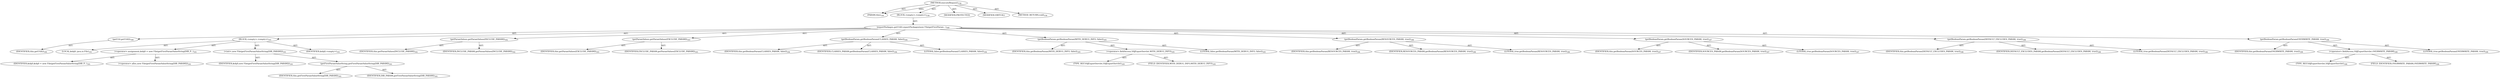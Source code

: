 digraph "executeRequest" {  
"111669149696" [label = <(METHOD,executeRequest)<SUB>159</SUB>> ]
"115964116992" [label = <(PARAM,this)<SUB>159</SUB>> ]
"25769803776" [label = <(BLOCK,&lt;empty&gt;,&lt;empty&gt;)<SUB>159</SUB>> ]
"30064771072" [label = <(exportPackages,getUtil().exportPackages(new File(getFirstParam...)<SUB>160</SUB>> ]
"30064771073" [label = <(getUtil,getUtil())<SUB>160</SUB>> ]
"68719476745" [label = <(IDENTIFIER,this,getUtil())<SUB>160</SUB>> ]
"25769803777" [label = <(BLOCK,&lt;empty&gt;,&lt;empty&gt;)<SUB>161</SUB>> ]
"94489280512" [label = <(LOCAL,$obj0: java.io.File)<SUB>161</SUB>> ]
"30064771074" [label = <(&lt;operator&gt;.assignment,$obj0 = new File(getFirstParamValueString(DIR_P...)<SUB>161</SUB>> ]
"68719476746" [label = <(IDENTIFIER,$obj0,$obj0 = new File(getFirstParamValueString(DIR_P...)<SUB>161</SUB>> ]
"30064771075" [label = <(&lt;operator&gt;.alloc,new File(getFirstParamValueString(DIR_PARAM)))<SUB>161</SUB>> ]
"30064771076" [label = <(&lt;init&gt;,new File(getFirstParamValueString(DIR_PARAM)))<SUB>161</SUB>> ]
"68719476747" [label = <(IDENTIFIER,$obj0,new File(getFirstParamValueString(DIR_PARAM)))<SUB>161</SUB>> ]
"30064771077" [label = <(getFirstParamValueString,getFirstParamValueString(DIR_PARAM))<SUB>161</SUB>> ]
"68719476736" [label = <(IDENTIFIER,this,getFirstParamValueString(DIR_PARAM))<SUB>161</SUB>> ]
"68719476748" [label = <(IDENTIFIER,DIR_PARAM,getFirstParamValueString(DIR_PARAM))<SUB>161</SUB>> ]
"68719476749" [label = <(IDENTIFIER,$obj0,&lt;empty&gt;)<SUB>161</SUB>> ]
"30064771078" [label = <(getParamValues,getParamValues(INCLUDE_PARAM))<SUB>162</SUB>> ]
"68719476737" [label = <(IDENTIFIER,this,getParamValues(INCLUDE_PARAM))<SUB>162</SUB>> ]
"68719476750" [label = <(IDENTIFIER,INCLUDE_PARAM,getParamValues(INCLUDE_PARAM))<SUB>162</SUB>> ]
"30064771079" [label = <(getParamValues,getParamValues(EXCLUDE_PARAM))<SUB>163</SUB>> ]
"68719476738" [label = <(IDENTIFIER,this,getParamValues(EXCLUDE_PARAM))<SUB>163</SUB>> ]
"68719476751" [label = <(IDENTIFIER,EXCLUDE_PARAM,getParamValues(EXCLUDE_PARAM))<SUB>163</SUB>> ]
"30064771080" [label = <(getBooleanParam,getBooleanParam(CLASSES_PARAM, false))<SUB>164</SUB>> ]
"68719476739" [label = <(IDENTIFIER,this,getBooleanParam(CLASSES_PARAM, false))<SUB>164</SUB>> ]
"68719476752" [label = <(IDENTIFIER,CLASSES_PARAM,getBooleanParam(CLASSES_PARAM, false))<SUB>164</SUB>> ]
"90194313216" [label = <(LITERAL,false,getBooleanParam(CLASSES_PARAM, false))<SUB>164</SUB>> ]
"30064771081" [label = <(getBooleanParam,getBooleanParam(WITH_DEBUG_INFO, false))<SUB>165</SUB>> ]
"68719476740" [label = <(IDENTIFIER,this,getBooleanParam(WITH_DEBUG_INFO, false))<SUB>165</SUB>> ]
"30064771082" [label = <(&lt;operator&gt;.fieldAccess,VAJExportServlet.WITH_DEBUG_INFO)<SUB>165</SUB>> ]
"180388626432" [label = <(TYPE_REF,VAJExportServlet,VAJExportServlet)<SUB>165</SUB>> ]
"55834574848" [label = <(FIELD_IDENTIFIER,WITH_DEBUG_INFO,WITH_DEBUG_INFO)<SUB>165</SUB>> ]
"90194313217" [label = <(LITERAL,false,getBooleanParam(WITH_DEBUG_INFO, false))<SUB>165</SUB>> ]
"30064771083" [label = <(getBooleanParam,getBooleanParam(RESOURCES_PARAM, true))<SUB>166</SUB>> ]
"68719476741" [label = <(IDENTIFIER,this,getBooleanParam(RESOURCES_PARAM, true))<SUB>166</SUB>> ]
"68719476753" [label = <(IDENTIFIER,RESOURCES_PARAM,getBooleanParam(RESOURCES_PARAM, true))<SUB>166</SUB>> ]
"90194313218" [label = <(LITERAL,true,getBooleanParam(RESOURCES_PARAM, true))<SUB>166</SUB>> ]
"30064771084" [label = <(getBooleanParam,getBooleanParam(SOURCES_PARAM, true))<SUB>167</SUB>> ]
"68719476742" [label = <(IDENTIFIER,this,getBooleanParam(SOURCES_PARAM, true))<SUB>167</SUB>> ]
"68719476754" [label = <(IDENTIFIER,SOURCES_PARAM,getBooleanParam(SOURCES_PARAM, true))<SUB>167</SUB>> ]
"90194313219" [label = <(LITERAL,true,getBooleanParam(SOURCES_PARAM, true))<SUB>167</SUB>> ]
"30064771085" [label = <(getBooleanParam,getBooleanParam(DEFAULT_EXCLUDES_PARAM, true))<SUB>168</SUB>> ]
"68719476743" [label = <(IDENTIFIER,this,getBooleanParam(DEFAULT_EXCLUDES_PARAM, true))<SUB>168</SUB>> ]
"68719476755" [label = <(IDENTIFIER,DEFAULT_EXCLUDES_PARAM,getBooleanParam(DEFAULT_EXCLUDES_PARAM, true))<SUB>168</SUB>> ]
"90194313220" [label = <(LITERAL,true,getBooleanParam(DEFAULT_EXCLUDES_PARAM, true))<SUB>168</SUB>> ]
"30064771086" [label = <(getBooleanParam,getBooleanParam(OVERWRITE_PARAM, true))<SUB>169</SUB>> ]
"68719476744" [label = <(IDENTIFIER,this,getBooleanParam(OVERWRITE_PARAM, true))<SUB>169</SUB>> ]
"30064771087" [label = <(&lt;operator&gt;.fieldAccess,VAJExportServlet.OVERWRITE_PARAM)<SUB>169</SUB>> ]
"180388626433" [label = <(TYPE_REF,VAJExportServlet,VAJExportServlet)<SUB>169</SUB>> ]
"55834574849" [label = <(FIELD_IDENTIFIER,OVERWRITE_PARAM,OVERWRITE_PARAM)<SUB>169</SUB>> ]
"90194313221" [label = <(LITERAL,true,getBooleanParam(OVERWRITE_PARAM, true))<SUB>169</SUB>> ]
"133143986180" [label = <(MODIFIER,PROTECTED)> ]
"133143986181" [label = <(MODIFIER,VIRTUAL)> ]
"128849018880" [label = <(METHOD_RETURN,void)<SUB>159</SUB>> ]
  "111669149696" -> "115964116992"  [ label = "AST: "] 
  "111669149696" -> "25769803776"  [ label = "AST: "] 
  "111669149696" -> "133143986180"  [ label = "AST: "] 
  "111669149696" -> "133143986181"  [ label = "AST: "] 
  "111669149696" -> "128849018880"  [ label = "AST: "] 
  "25769803776" -> "30064771072"  [ label = "AST: "] 
  "30064771072" -> "30064771073"  [ label = "AST: "] 
  "30064771072" -> "25769803777"  [ label = "AST: "] 
  "30064771072" -> "30064771078"  [ label = "AST: "] 
  "30064771072" -> "30064771079"  [ label = "AST: "] 
  "30064771072" -> "30064771080"  [ label = "AST: "] 
  "30064771072" -> "30064771081"  [ label = "AST: "] 
  "30064771072" -> "30064771083"  [ label = "AST: "] 
  "30064771072" -> "30064771084"  [ label = "AST: "] 
  "30064771072" -> "30064771085"  [ label = "AST: "] 
  "30064771072" -> "30064771086"  [ label = "AST: "] 
  "30064771073" -> "68719476745"  [ label = "AST: "] 
  "25769803777" -> "94489280512"  [ label = "AST: "] 
  "25769803777" -> "30064771074"  [ label = "AST: "] 
  "25769803777" -> "30064771076"  [ label = "AST: "] 
  "25769803777" -> "68719476749"  [ label = "AST: "] 
  "30064771074" -> "68719476746"  [ label = "AST: "] 
  "30064771074" -> "30064771075"  [ label = "AST: "] 
  "30064771076" -> "68719476747"  [ label = "AST: "] 
  "30064771076" -> "30064771077"  [ label = "AST: "] 
  "30064771077" -> "68719476736"  [ label = "AST: "] 
  "30064771077" -> "68719476748"  [ label = "AST: "] 
  "30064771078" -> "68719476737"  [ label = "AST: "] 
  "30064771078" -> "68719476750"  [ label = "AST: "] 
  "30064771079" -> "68719476738"  [ label = "AST: "] 
  "30064771079" -> "68719476751"  [ label = "AST: "] 
  "30064771080" -> "68719476739"  [ label = "AST: "] 
  "30064771080" -> "68719476752"  [ label = "AST: "] 
  "30064771080" -> "90194313216"  [ label = "AST: "] 
  "30064771081" -> "68719476740"  [ label = "AST: "] 
  "30064771081" -> "30064771082"  [ label = "AST: "] 
  "30064771081" -> "90194313217"  [ label = "AST: "] 
  "30064771082" -> "180388626432"  [ label = "AST: "] 
  "30064771082" -> "55834574848"  [ label = "AST: "] 
  "30064771083" -> "68719476741"  [ label = "AST: "] 
  "30064771083" -> "68719476753"  [ label = "AST: "] 
  "30064771083" -> "90194313218"  [ label = "AST: "] 
  "30064771084" -> "68719476742"  [ label = "AST: "] 
  "30064771084" -> "68719476754"  [ label = "AST: "] 
  "30064771084" -> "90194313219"  [ label = "AST: "] 
  "30064771085" -> "68719476743"  [ label = "AST: "] 
  "30064771085" -> "68719476755"  [ label = "AST: "] 
  "30064771085" -> "90194313220"  [ label = "AST: "] 
  "30064771086" -> "68719476744"  [ label = "AST: "] 
  "30064771086" -> "30064771087"  [ label = "AST: "] 
  "30064771086" -> "90194313221"  [ label = "AST: "] 
  "30064771087" -> "180388626433"  [ label = "AST: "] 
  "30064771087" -> "55834574849"  [ label = "AST: "] 
  "111669149696" -> "115964116992"  [ label = "DDG: "] 
}
